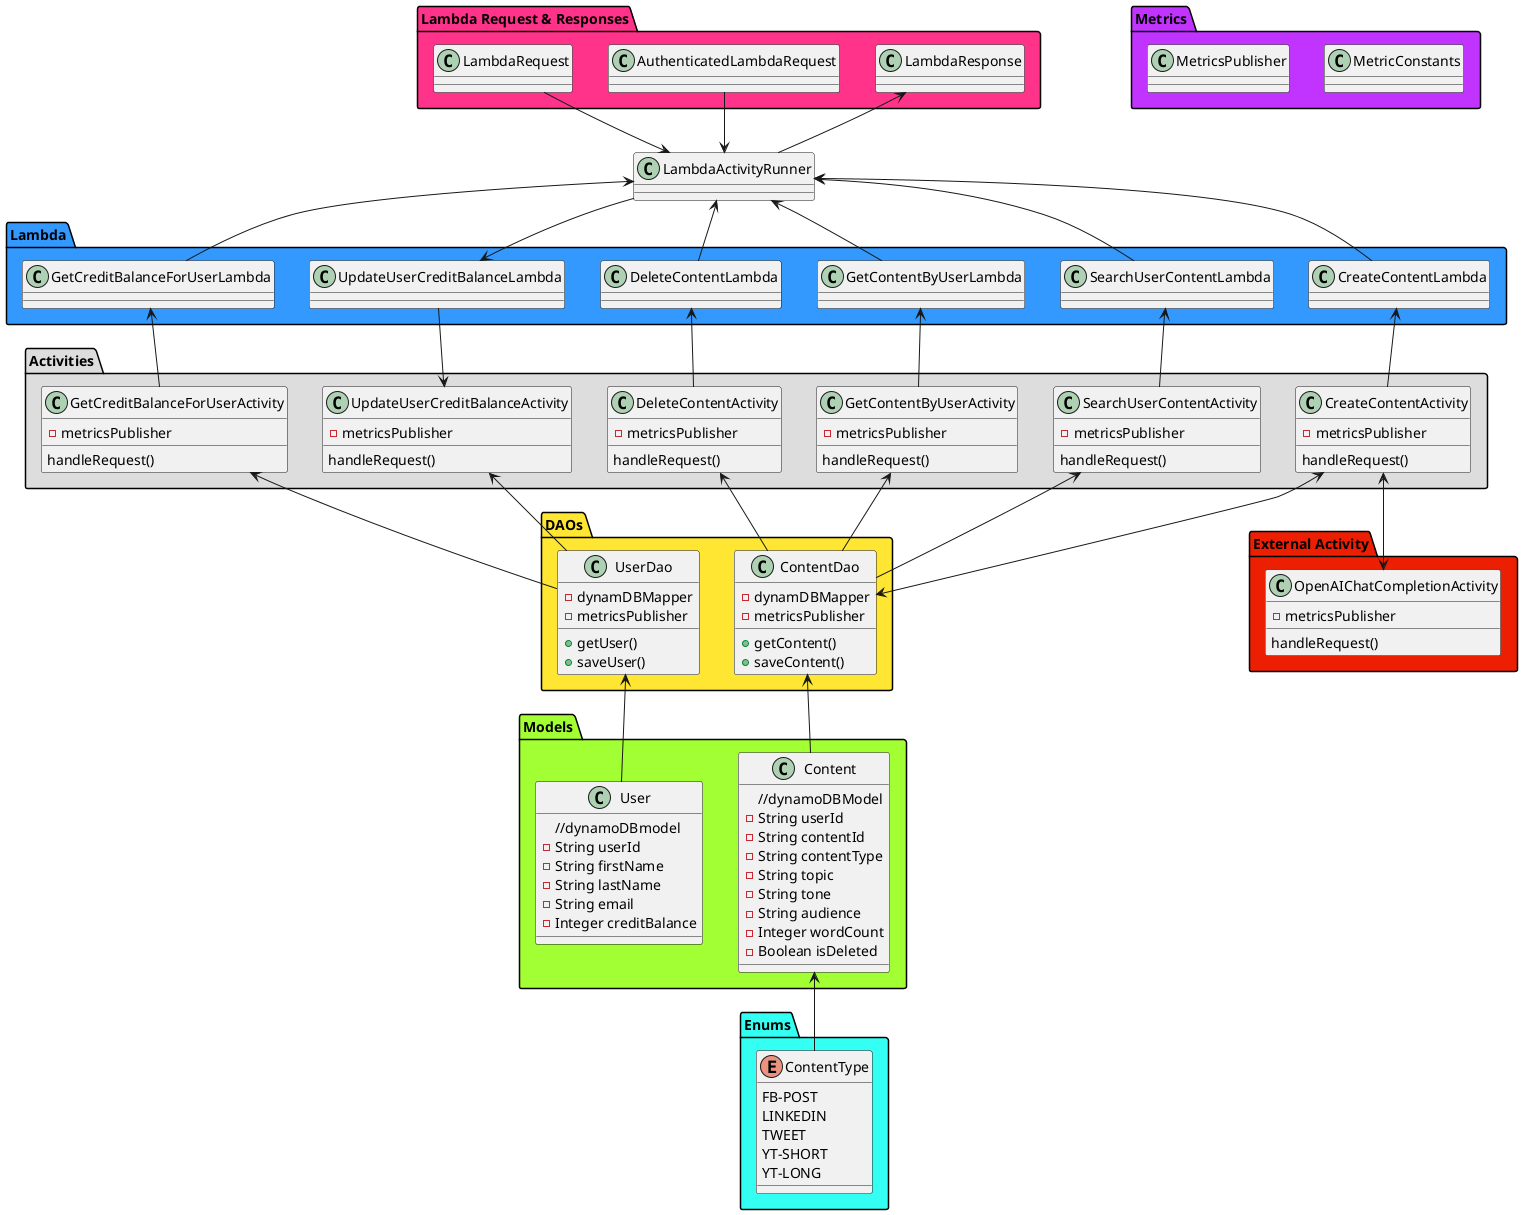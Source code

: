 @startuml

package "Activities" #DDDDDD {

    class SearchUserContentActivity{
          -metricsPublisher
          handleRequest()
    }

    class GetContentByUserActivity{
          -metricsPublisher
          handleRequest()
    }

    class GetCreditBalanceForUserActivity{
        -metricsPublisher
        handleRequest()
        }

   class CreateContentActivity{
        -metricsPublisher
        handleRequest()
    }

    class DeleteContentActivity{
        -metricsPublisher
        handleRequest()
    }

    class UpdateUserCreditBalanceActivity{
        -metricsPublisher
        handleRequest()
    }
}

package "External Activity" #EC1F03 {
    class OpenAIChatCompletionActivity {
        -metricsPublisher
        handleRequest()
    }
}

package "DAOs" #FFE633 {

    class UserDao {
        -dynamDBMapper
        -metricsPublisher
        +getUser()
        +saveUser()
    }


    class ContentDao {
        -dynamDBMapper
        -metricsPublisher
        +getContent()
        +saveContent()
    }
}

package "Models" #A2FF33 {

    class Content {
        //dynamoDBModel
        -String userId
        -String contentId
        -String contentType
        -String topic
        -String tone
        -String audience
        -Integer wordCount
        -Boolean isDeleted
    }

    class User {
        //dynamoDBmodel
        -String userId
        -String firstName
        -String lastName
        -String email
        -Integer creditBalance
    }

}

package "Enums" #33FFF3 {

    enum ContentType {
        FB-POST
        LINKEDIN
        TWEET
        YT-SHORT
        YT-LONG
    }
}

package "Lambda" #3399FF {

    class SearchUserContentLambda {
    }

    class GetContentByUserLambda {
    }

    class GetCreditBalanceForUserLambda {
    }

    class CreateContentLambda {
    }

    class DeleteContentLambda {
    }

    class UpdateUserCreditBalanceLambda {
    }
}

package "Metrics" #C133FF {
    class MetricConstants{
    }
    class MetricsPublisher{
    }
}


    class LambdaActivityRunner{
        }

package "Lambda Request & Responses" #FF338A{
    class LambdaRequest{
    }

    class LambdaResponse{
    }
    class AuthenticatedLambdaRequest{
    }
}
LambdaActivityRunner <-- SearchUserContentLambda
LambdaActivityRunner <-- GetContentByUserLambda
LambdaActivityRunner <-- GetCreditBalanceForUserLambda
LambdaActivityRunner <-- CreateContentLambda
LambdaActivityRunner <-- DeleteContentLambda
LambdaActivityRunner --> UpdateUserCreditBalanceLambda
LambdaRequest --> LambdaActivityRunner
AuthenticatedLambdaRequest --> LambdaActivityRunner
Content  <-- ContentType
UserDao <-- User
ContentDao <-- Content
SearchUserContentActivity <-- ContentDao
GetContentByUserActivity <-- ContentDao
GetCreditBalanceForUserActivity <-- UserDao
CreateContentActivity <--> ContentDao
DeleteContentActivity <-- ContentDao
UpdateUserCreditBalanceActivity <-- UserDao
SearchUserContentLambda <-- SearchUserContentActivity
GetContentByUserLambda <-- GetContentByUserActivity
GetCreditBalanceForUserLambda <-- GetCreditBalanceForUserActivity
CreateContentLambda <-- CreateContentActivity
DeleteContentLambda <-- DeleteContentActivity
UpdateUserCreditBalanceLambda --> UpdateUserCreditBalanceActivity
LambdaResponse <-- LambdaActivityRunner
CreateContentActivity <--> OpenAIChatCompletionActivity

@enduml